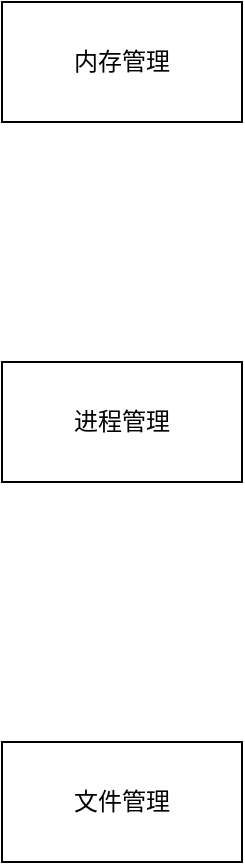 <mxfile version="20.3.7" type="github">
  <diagram id="GUkm-KAdO6Fr5P-sUp08" name="第 1 页">
    <mxGraphModel dx="1234" dy="703" grid="1" gridSize="10" guides="1" tooltips="1" connect="1" arrows="1" fold="1" page="1" pageScale="1" pageWidth="827" pageHeight="1169" math="0" shadow="0">
      <root>
        <mxCell id="0" />
        <mxCell id="1" parent="0" />
        <mxCell id="NKqOP2RfYUKWoSBYe5O7-1" value="内存管理" style="rounded=0;whiteSpace=wrap;html=1;" vertex="1" parent="1">
          <mxGeometry x="40" y="50" width="120" height="60" as="geometry" />
        </mxCell>
        <mxCell id="NKqOP2RfYUKWoSBYe5O7-2" value="进程管理" style="rounded=0;whiteSpace=wrap;html=1;" vertex="1" parent="1">
          <mxGeometry x="40" y="230" width="120" height="60" as="geometry" />
        </mxCell>
        <mxCell id="NKqOP2RfYUKWoSBYe5O7-3" value="文件管理" style="rounded=0;whiteSpace=wrap;html=1;" vertex="1" parent="1">
          <mxGeometry x="40" y="420" width="120" height="60" as="geometry" />
        </mxCell>
      </root>
    </mxGraphModel>
  </diagram>
</mxfile>
